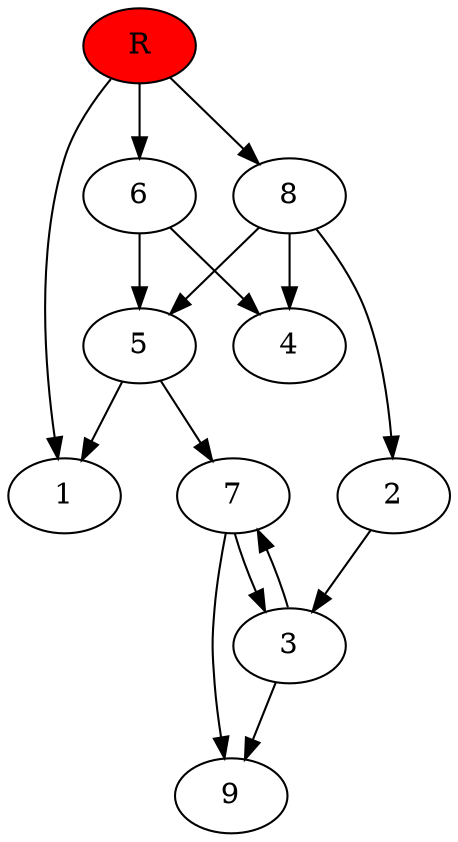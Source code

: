 digraph prb80702 {
	1
	2
	3
	4
	5
	6
	7
	8
	R [fillcolor="#ff0000" style=filled]
	2 -> 3
	3 -> 7
	3 -> 9
	5 -> 1
	5 -> 7
	6 -> 4
	6 -> 5
	7 -> 3
	7 -> 9
	8 -> 2
	8 -> 4
	8 -> 5
	R -> 1
	R -> 6
	R -> 8
}
